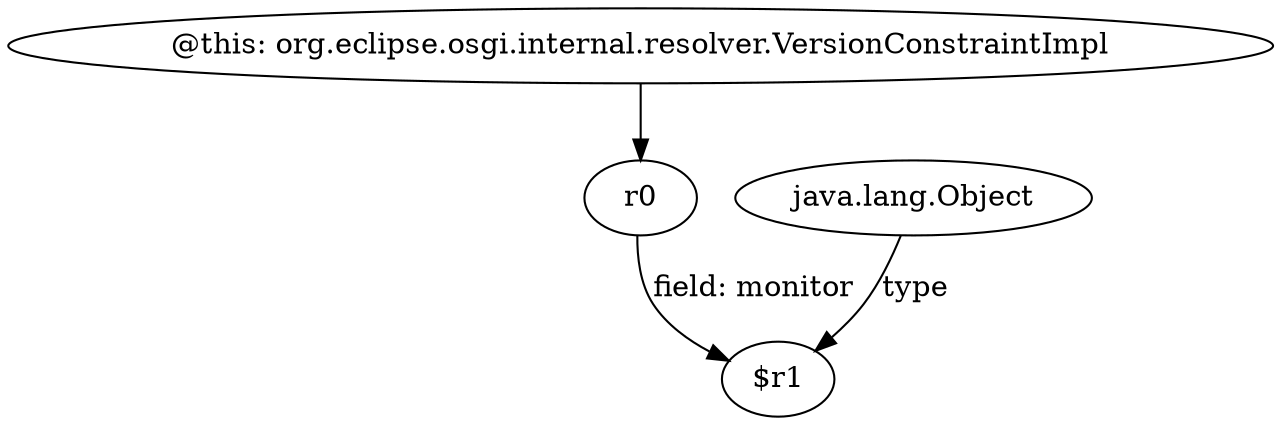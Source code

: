 digraph g {
0[label="@this: org.eclipse.osgi.internal.resolver.VersionConstraintImpl"]
1[label="r0"]
0->1[label=""]
2[label="java.lang.Object"]
3[label="$r1"]
2->3[label="type"]
1->3[label="field: monitor"]
}